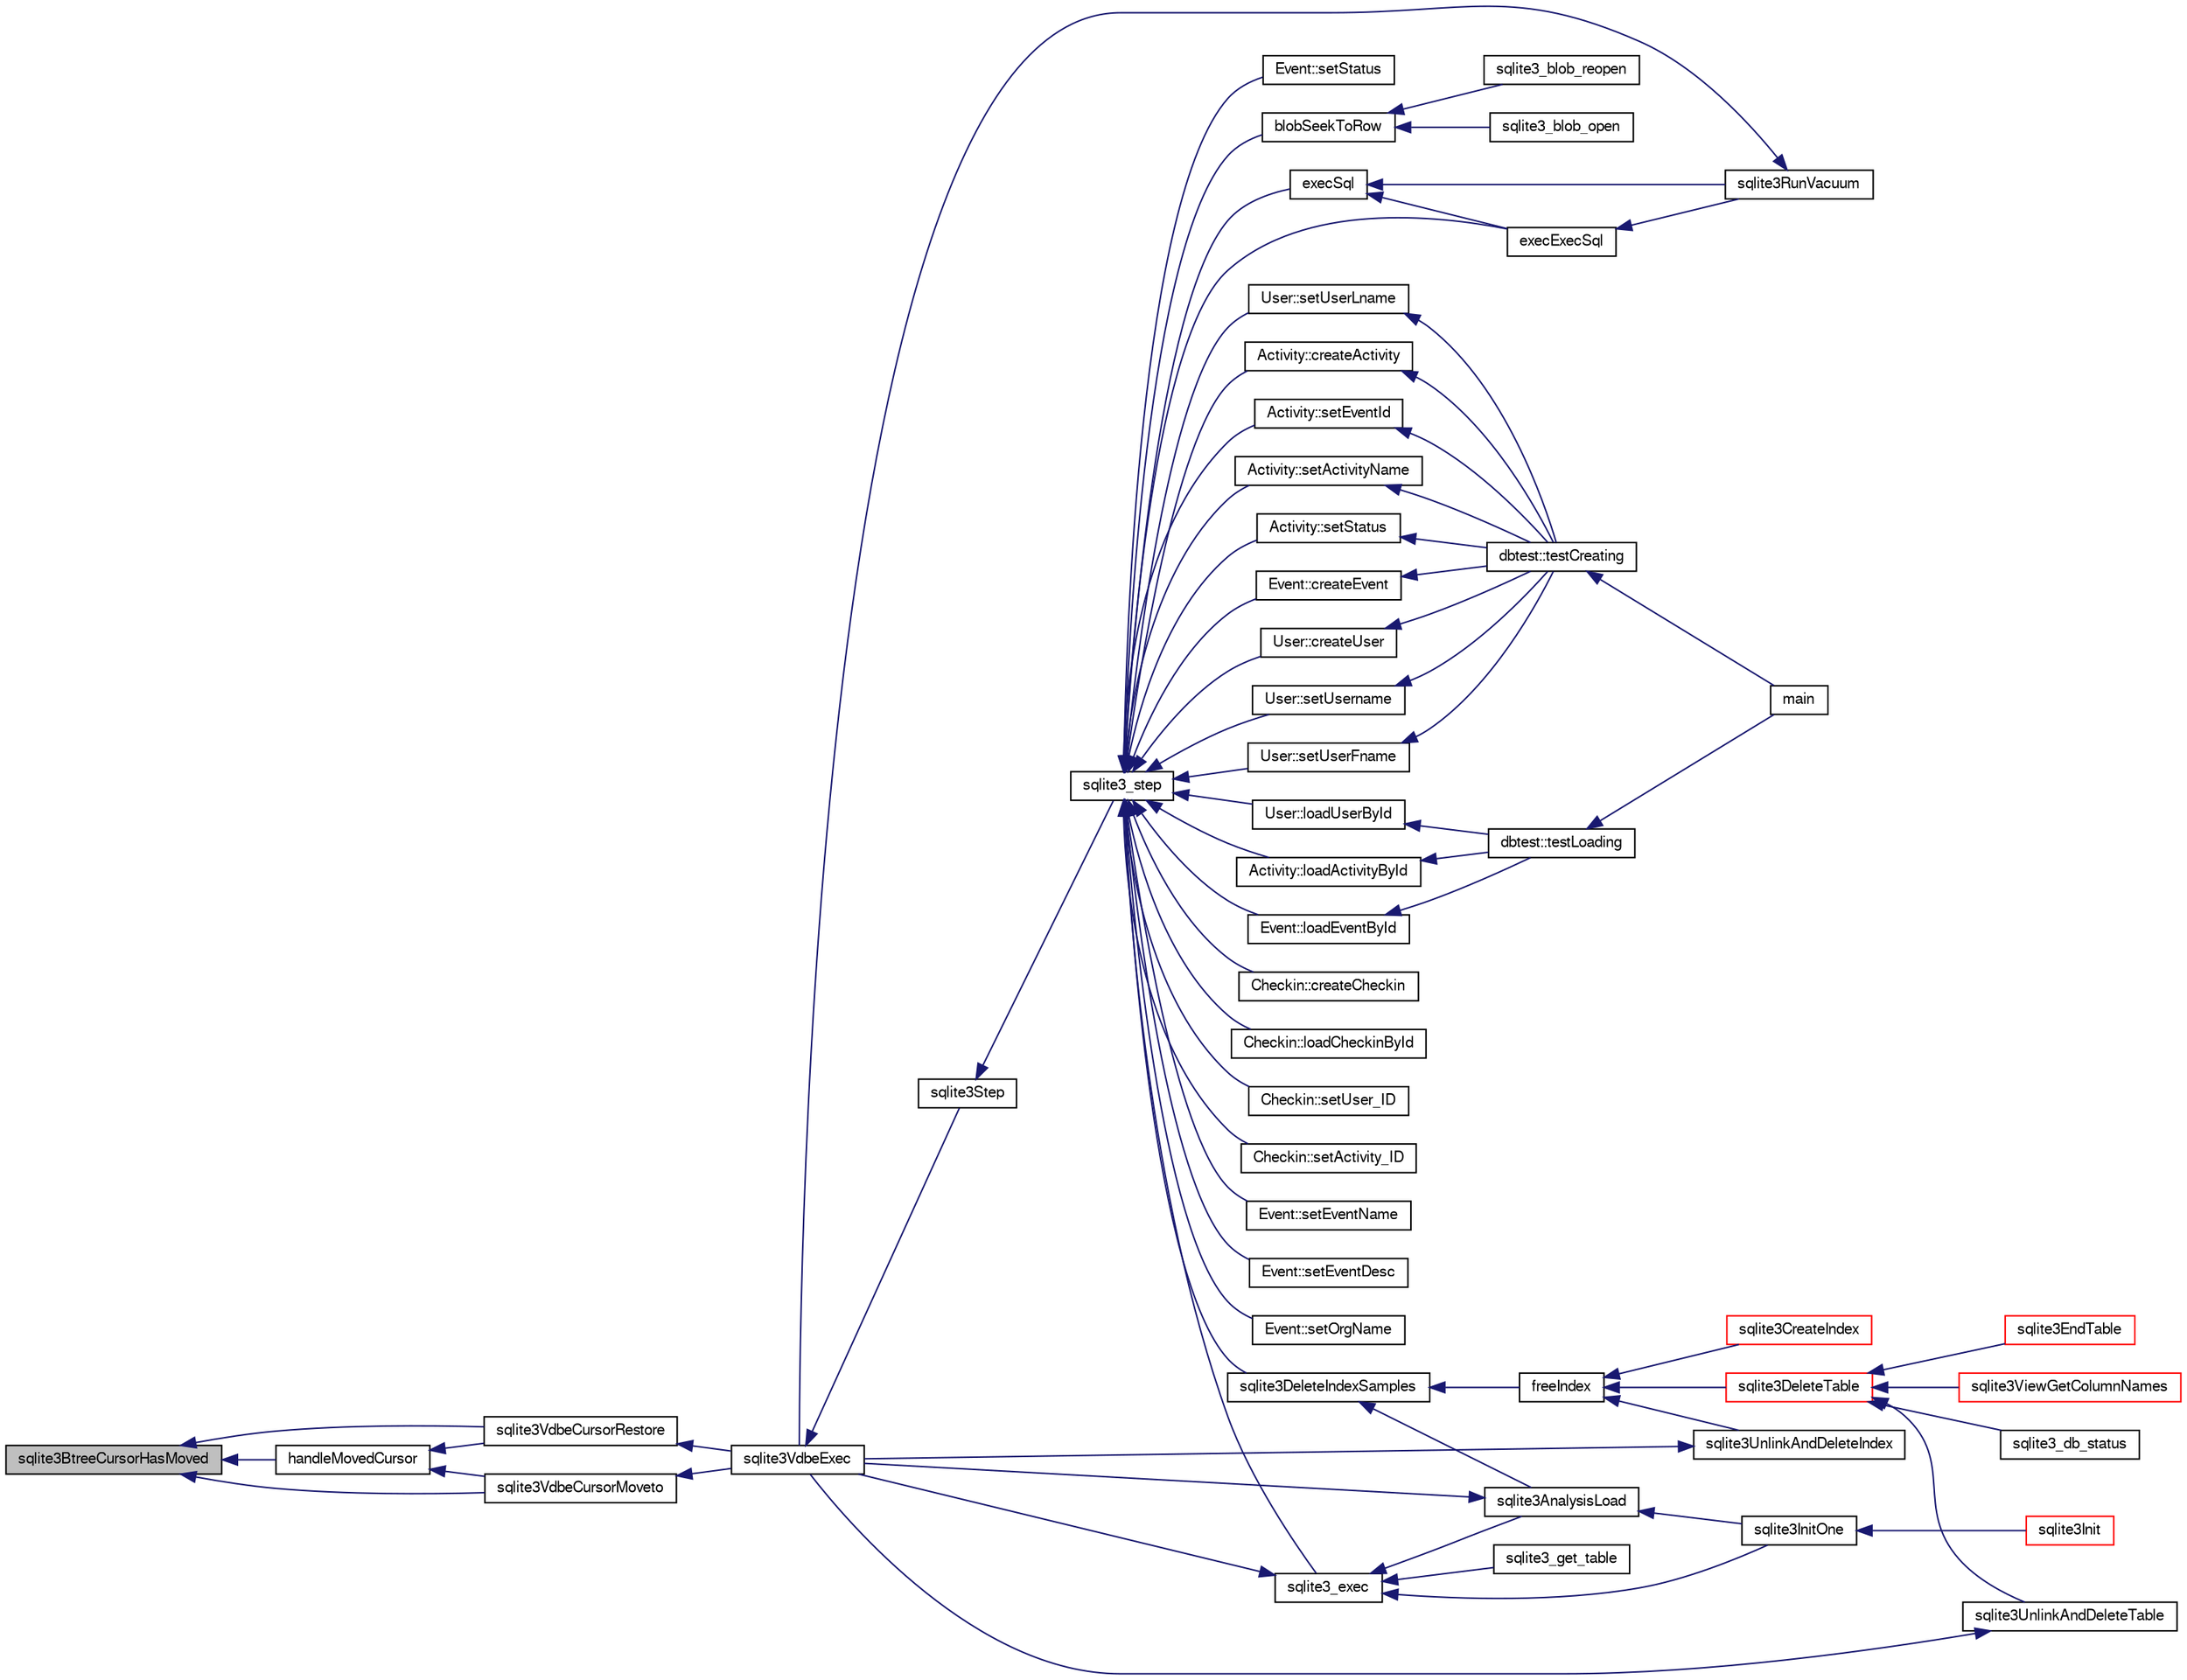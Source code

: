 digraph "sqlite3BtreeCursorHasMoved"
{
  edge [fontname="FreeSans",fontsize="10",labelfontname="FreeSans",labelfontsize="10"];
  node [fontname="FreeSans",fontsize="10",shape=record];
  rankdir="LR";
  Node444922 [label="sqlite3BtreeCursorHasMoved",height=0.2,width=0.4,color="black", fillcolor="grey75", style="filled", fontcolor="black"];
  Node444922 -> Node444923 [dir="back",color="midnightblue",fontsize="10",style="solid",fontname="FreeSans"];
  Node444923 [label="handleMovedCursor",height=0.2,width=0.4,color="black", fillcolor="white", style="filled",URL="$sqlite3_8c.html#a72570b62544d03e4a9c369517afd48d1"];
  Node444923 -> Node444924 [dir="back",color="midnightblue",fontsize="10",style="solid",fontname="FreeSans"];
  Node444924 [label="sqlite3VdbeCursorRestore",height=0.2,width=0.4,color="black", fillcolor="white", style="filled",URL="$sqlite3_8c.html#a718fc2c05f3bf8917d6bc9c5a3cde79f"];
  Node444924 -> Node444925 [dir="back",color="midnightblue",fontsize="10",style="solid",fontname="FreeSans"];
  Node444925 [label="sqlite3VdbeExec",height=0.2,width=0.4,color="black", fillcolor="white", style="filled",URL="$sqlite3_8c.html#a8ce40a614bdc56719c4d642b1e4dfb21"];
  Node444925 -> Node444926 [dir="back",color="midnightblue",fontsize="10",style="solid",fontname="FreeSans"];
  Node444926 [label="sqlite3Step",height=0.2,width=0.4,color="black", fillcolor="white", style="filled",URL="$sqlite3_8c.html#a3f2872e873e2758a4beedad1d5113554"];
  Node444926 -> Node444927 [dir="back",color="midnightblue",fontsize="10",style="solid",fontname="FreeSans"];
  Node444927 [label="sqlite3_step",height=0.2,width=0.4,color="black", fillcolor="white", style="filled",URL="$sqlite3_8h.html#ac1e491ce36b7471eb28387f7d3c74334"];
  Node444927 -> Node444928 [dir="back",color="midnightblue",fontsize="10",style="solid",fontname="FreeSans"];
  Node444928 [label="Activity::createActivity",height=0.2,width=0.4,color="black", fillcolor="white", style="filled",URL="$classActivity.html#a813cc5e52c14ab49b39014c134e3425b"];
  Node444928 -> Node444929 [dir="back",color="midnightblue",fontsize="10",style="solid",fontname="FreeSans"];
  Node444929 [label="dbtest::testCreating",height=0.2,width=0.4,color="black", fillcolor="white", style="filled",URL="$classdbtest.html#a8193e88a7df657069c8a6bd09c8243b7"];
  Node444929 -> Node444930 [dir="back",color="midnightblue",fontsize="10",style="solid",fontname="FreeSans"];
  Node444930 [label="main",height=0.2,width=0.4,color="black", fillcolor="white", style="filled",URL="$test_8cpp.html#ae66f6b31b5ad750f1fe042a706a4e3d4"];
  Node444927 -> Node444931 [dir="back",color="midnightblue",fontsize="10",style="solid",fontname="FreeSans"];
  Node444931 [label="Activity::loadActivityById",height=0.2,width=0.4,color="black", fillcolor="white", style="filled",URL="$classActivity.html#abe4ffb4f08a47212ebf9013259d9e7fd"];
  Node444931 -> Node444932 [dir="back",color="midnightblue",fontsize="10",style="solid",fontname="FreeSans"];
  Node444932 [label="dbtest::testLoading",height=0.2,width=0.4,color="black", fillcolor="white", style="filled",URL="$classdbtest.html#a6f98d82a2c8e2b9040848763504ddae1"];
  Node444932 -> Node444930 [dir="back",color="midnightblue",fontsize="10",style="solid",fontname="FreeSans"];
  Node444927 -> Node444933 [dir="back",color="midnightblue",fontsize="10",style="solid",fontname="FreeSans"];
  Node444933 [label="Activity::setEventId",height=0.2,width=0.4,color="black", fillcolor="white", style="filled",URL="$classActivity.html#adb1d0fd0d08f473e068f0a4086bfa9ca"];
  Node444933 -> Node444929 [dir="back",color="midnightblue",fontsize="10",style="solid",fontname="FreeSans"];
  Node444927 -> Node444934 [dir="back",color="midnightblue",fontsize="10",style="solid",fontname="FreeSans"];
  Node444934 [label="Activity::setActivityName",height=0.2,width=0.4,color="black", fillcolor="white", style="filled",URL="$classActivity.html#a62dc3737b33915a36086f9dd26d16a81"];
  Node444934 -> Node444929 [dir="back",color="midnightblue",fontsize="10",style="solid",fontname="FreeSans"];
  Node444927 -> Node444935 [dir="back",color="midnightblue",fontsize="10",style="solid",fontname="FreeSans"];
  Node444935 [label="Activity::setStatus",height=0.2,width=0.4,color="black", fillcolor="white", style="filled",URL="$classActivity.html#af618135a7738f4d2a7ee147a8ef912ea"];
  Node444935 -> Node444929 [dir="back",color="midnightblue",fontsize="10",style="solid",fontname="FreeSans"];
  Node444927 -> Node444936 [dir="back",color="midnightblue",fontsize="10",style="solid",fontname="FreeSans"];
  Node444936 [label="Checkin::createCheckin",height=0.2,width=0.4,color="black", fillcolor="white", style="filled",URL="$classCheckin.html#a4e40acdf7fff0e607f6de4f24f3a163c"];
  Node444927 -> Node444937 [dir="back",color="midnightblue",fontsize="10",style="solid",fontname="FreeSans"];
  Node444937 [label="Checkin::loadCheckinById",height=0.2,width=0.4,color="black", fillcolor="white", style="filled",URL="$classCheckin.html#a3461f70ea6c68475225f2a07f78a21e0"];
  Node444927 -> Node444938 [dir="back",color="midnightblue",fontsize="10",style="solid",fontname="FreeSans"];
  Node444938 [label="Checkin::setUser_ID",height=0.2,width=0.4,color="black", fillcolor="white", style="filled",URL="$classCheckin.html#a76ab640f4f912876dbebf183db5359c6"];
  Node444927 -> Node444939 [dir="back",color="midnightblue",fontsize="10",style="solid",fontname="FreeSans"];
  Node444939 [label="Checkin::setActivity_ID",height=0.2,width=0.4,color="black", fillcolor="white", style="filled",URL="$classCheckin.html#ab2ff3ec2604ec73a42af25874a00b232"];
  Node444927 -> Node444940 [dir="back",color="midnightblue",fontsize="10",style="solid",fontname="FreeSans"];
  Node444940 [label="Event::createEvent",height=0.2,width=0.4,color="black", fillcolor="white", style="filled",URL="$classEvent.html#a77adb9f4a46ffb32c2d931f0691f5903"];
  Node444940 -> Node444929 [dir="back",color="midnightblue",fontsize="10",style="solid",fontname="FreeSans"];
  Node444927 -> Node444941 [dir="back",color="midnightblue",fontsize="10",style="solid",fontname="FreeSans"];
  Node444941 [label="Event::loadEventById",height=0.2,width=0.4,color="black", fillcolor="white", style="filled",URL="$classEvent.html#afa66cea33f722dbeecb69cc98fdea055"];
  Node444941 -> Node444932 [dir="back",color="midnightblue",fontsize="10",style="solid",fontname="FreeSans"];
  Node444927 -> Node444942 [dir="back",color="midnightblue",fontsize="10",style="solid",fontname="FreeSans"];
  Node444942 [label="Event::setEventName",height=0.2,width=0.4,color="black", fillcolor="white", style="filled",URL="$classEvent.html#a10596b6ca077df05184e30d62b08729d"];
  Node444927 -> Node444943 [dir="back",color="midnightblue",fontsize="10",style="solid",fontname="FreeSans"];
  Node444943 [label="Event::setEventDesc",height=0.2,width=0.4,color="black", fillcolor="white", style="filled",URL="$classEvent.html#ae36b8377dcae792f1c5c4726024c981b"];
  Node444927 -> Node444944 [dir="back",color="midnightblue",fontsize="10",style="solid",fontname="FreeSans"];
  Node444944 [label="Event::setOrgName",height=0.2,width=0.4,color="black", fillcolor="white", style="filled",URL="$classEvent.html#a19aac0f776bd764563a54977656cf680"];
  Node444927 -> Node444945 [dir="back",color="midnightblue",fontsize="10",style="solid",fontname="FreeSans"];
  Node444945 [label="Event::setStatus",height=0.2,width=0.4,color="black", fillcolor="white", style="filled",URL="$classEvent.html#ab0a6b9285af0f4172eb841e2b80f8972"];
  Node444927 -> Node444946 [dir="back",color="midnightblue",fontsize="10",style="solid",fontname="FreeSans"];
  Node444946 [label="blobSeekToRow",height=0.2,width=0.4,color="black", fillcolor="white", style="filled",URL="$sqlite3_8c.html#afff57e13332b98c8a44a7cebe38962ab"];
  Node444946 -> Node444947 [dir="back",color="midnightblue",fontsize="10",style="solid",fontname="FreeSans"];
  Node444947 [label="sqlite3_blob_open",height=0.2,width=0.4,color="black", fillcolor="white", style="filled",URL="$sqlite3_8h.html#adb8ad839a5bdd62a43785132bc7dd518"];
  Node444946 -> Node444948 [dir="back",color="midnightblue",fontsize="10",style="solid",fontname="FreeSans"];
  Node444948 [label="sqlite3_blob_reopen",height=0.2,width=0.4,color="black", fillcolor="white", style="filled",URL="$sqlite3_8h.html#abc77c24fdc0150138490359a94360f7e"];
  Node444927 -> Node444949 [dir="back",color="midnightblue",fontsize="10",style="solid",fontname="FreeSans"];
  Node444949 [label="sqlite3DeleteIndexSamples",height=0.2,width=0.4,color="black", fillcolor="white", style="filled",URL="$sqlite3_8c.html#aaeda0302fbf61397ec009f65bed047ef"];
  Node444949 -> Node444950 [dir="back",color="midnightblue",fontsize="10",style="solid",fontname="FreeSans"];
  Node444950 [label="sqlite3AnalysisLoad",height=0.2,width=0.4,color="black", fillcolor="white", style="filled",URL="$sqlite3_8c.html#a48a2301c27e1d3d68708b9b8761b5a01"];
  Node444950 -> Node444925 [dir="back",color="midnightblue",fontsize="10",style="solid",fontname="FreeSans"];
  Node444950 -> Node444951 [dir="back",color="midnightblue",fontsize="10",style="solid",fontname="FreeSans"];
  Node444951 [label="sqlite3InitOne",height=0.2,width=0.4,color="black", fillcolor="white", style="filled",URL="$sqlite3_8c.html#ac4318b25df65269906b0379251fe9b85"];
  Node444951 -> Node444952 [dir="back",color="midnightblue",fontsize="10",style="solid",fontname="FreeSans"];
  Node444952 [label="sqlite3Init",height=0.2,width=0.4,color="red", fillcolor="white", style="filled",URL="$sqlite3_8c.html#aed74e3dc765631a833f522f425ff5a48"];
  Node444949 -> Node445052 [dir="back",color="midnightblue",fontsize="10",style="solid",fontname="FreeSans"];
  Node445052 [label="freeIndex",height=0.2,width=0.4,color="black", fillcolor="white", style="filled",URL="$sqlite3_8c.html#a00907c99c18d5bcb9d0b38c077146c31"];
  Node445052 -> Node445053 [dir="back",color="midnightblue",fontsize="10",style="solid",fontname="FreeSans"];
  Node445053 [label="sqlite3UnlinkAndDeleteIndex",height=0.2,width=0.4,color="black", fillcolor="white", style="filled",URL="$sqlite3_8c.html#a889f2dcb438c56db37a6d61e9f25e244"];
  Node445053 -> Node444925 [dir="back",color="midnightblue",fontsize="10",style="solid",fontname="FreeSans"];
  Node445052 -> Node445054 [dir="back",color="midnightblue",fontsize="10",style="solid",fontname="FreeSans"];
  Node445054 [label="sqlite3DeleteTable",height=0.2,width=0.4,color="red", fillcolor="white", style="filled",URL="$sqlite3_8c.html#a7fd3d507375a381a3807f92735318973"];
  Node445054 -> Node445055 [dir="back",color="midnightblue",fontsize="10",style="solid",fontname="FreeSans"];
  Node445055 [label="sqlite3_db_status",height=0.2,width=0.4,color="black", fillcolor="white", style="filled",URL="$sqlite3_8h.html#ab64e8333313ee2e44116842711818940"];
  Node445054 -> Node445056 [dir="back",color="midnightblue",fontsize="10",style="solid",fontname="FreeSans"];
  Node445056 [label="sqlite3UnlinkAndDeleteTable",height=0.2,width=0.4,color="black", fillcolor="white", style="filled",URL="$sqlite3_8c.html#a9733677716a49de464f86fff164e9a1b"];
  Node445056 -> Node444925 [dir="back",color="midnightblue",fontsize="10",style="solid",fontname="FreeSans"];
  Node445054 -> Node444967 [dir="back",color="midnightblue",fontsize="10",style="solid",fontname="FreeSans"];
  Node444967 [label="sqlite3EndTable",height=0.2,width=0.4,color="red", fillcolor="white", style="filled",URL="$sqlite3_8c.html#a7b5f2c66c0f0b6f819d970ca389768b0"];
  Node445054 -> Node445002 [dir="back",color="midnightblue",fontsize="10",style="solid",fontname="FreeSans"];
  Node445002 [label="sqlite3ViewGetColumnNames",height=0.2,width=0.4,color="red", fillcolor="white", style="filled",URL="$sqlite3_8c.html#aebc7cd8d9e2bd174ae0a60363d3f6ce8"];
  Node445052 -> Node444964 [dir="back",color="midnightblue",fontsize="10",style="solid",fontname="FreeSans"];
  Node444964 [label="sqlite3CreateIndex",height=0.2,width=0.4,color="red", fillcolor="white", style="filled",URL="$sqlite3_8c.html#a8dbe5e590ab6c58a8c45f34f7c81e825"];
  Node444927 -> Node445118 [dir="back",color="midnightblue",fontsize="10",style="solid",fontname="FreeSans"];
  Node445118 [label="sqlite3_exec",height=0.2,width=0.4,color="black", fillcolor="white", style="filled",URL="$sqlite3_8h.html#a97487ec8150e0bcc8fa392ab8f0e24db"];
  Node445118 -> Node444925 [dir="back",color="midnightblue",fontsize="10",style="solid",fontname="FreeSans"];
  Node445118 -> Node444950 [dir="back",color="midnightblue",fontsize="10",style="solid",fontname="FreeSans"];
  Node445118 -> Node444951 [dir="back",color="midnightblue",fontsize="10",style="solid",fontname="FreeSans"];
  Node445118 -> Node445119 [dir="back",color="midnightblue",fontsize="10",style="solid",fontname="FreeSans"];
  Node445119 [label="sqlite3_get_table",height=0.2,width=0.4,color="black", fillcolor="white", style="filled",URL="$sqlite3_8h.html#a5effeac4e12df57beaa35c5be1f61579"];
  Node444927 -> Node445109 [dir="back",color="midnightblue",fontsize="10",style="solid",fontname="FreeSans"];
  Node445109 [label="execSql",height=0.2,width=0.4,color="black", fillcolor="white", style="filled",URL="$sqlite3_8c.html#a7d16651b98a110662f4c265eff0246cb"];
  Node445109 -> Node445110 [dir="back",color="midnightblue",fontsize="10",style="solid",fontname="FreeSans"];
  Node445110 [label="execExecSql",height=0.2,width=0.4,color="black", fillcolor="white", style="filled",URL="$sqlite3_8c.html#ac1be09a6c047f21133d16378d301e0d4"];
  Node445110 -> Node445111 [dir="back",color="midnightblue",fontsize="10",style="solid",fontname="FreeSans"];
  Node445111 [label="sqlite3RunVacuum",height=0.2,width=0.4,color="black", fillcolor="white", style="filled",URL="$sqlite3_8c.html#a5e83ddc7b3e7e8e79ad5d1fc92de1d2f"];
  Node445111 -> Node444925 [dir="back",color="midnightblue",fontsize="10",style="solid",fontname="FreeSans"];
  Node445109 -> Node445111 [dir="back",color="midnightblue",fontsize="10",style="solid",fontname="FreeSans"];
  Node444927 -> Node445110 [dir="back",color="midnightblue",fontsize="10",style="solid",fontname="FreeSans"];
  Node444927 -> Node445112 [dir="back",color="midnightblue",fontsize="10",style="solid",fontname="FreeSans"];
  Node445112 [label="User::createUser",height=0.2,width=0.4,color="black", fillcolor="white", style="filled",URL="$classUser.html#a22ed673939e8cc0a136130b809bba513"];
  Node445112 -> Node444929 [dir="back",color="midnightblue",fontsize="10",style="solid",fontname="FreeSans"];
  Node444927 -> Node445113 [dir="back",color="midnightblue",fontsize="10",style="solid",fontname="FreeSans"];
  Node445113 [label="User::loadUserById",height=0.2,width=0.4,color="black", fillcolor="white", style="filled",URL="$classUser.html#a863377665b7fb83c5547dcf9727f5092"];
  Node445113 -> Node444932 [dir="back",color="midnightblue",fontsize="10",style="solid",fontname="FreeSans"];
  Node444927 -> Node445114 [dir="back",color="midnightblue",fontsize="10",style="solid",fontname="FreeSans"];
  Node445114 [label="User::setUsername",height=0.2,width=0.4,color="black", fillcolor="white", style="filled",URL="$classUser.html#aa0497022a136cb78de785b0a39ae60b1"];
  Node445114 -> Node444929 [dir="back",color="midnightblue",fontsize="10",style="solid",fontname="FreeSans"];
  Node444927 -> Node445115 [dir="back",color="midnightblue",fontsize="10",style="solid",fontname="FreeSans"];
  Node445115 [label="User::setUserFname",height=0.2,width=0.4,color="black", fillcolor="white", style="filled",URL="$classUser.html#a72657eb55cd0ca437b4841a43f19912f"];
  Node445115 -> Node444929 [dir="back",color="midnightblue",fontsize="10",style="solid",fontname="FreeSans"];
  Node444927 -> Node445116 [dir="back",color="midnightblue",fontsize="10",style="solid",fontname="FreeSans"];
  Node445116 [label="User::setUserLname",height=0.2,width=0.4,color="black", fillcolor="white", style="filled",URL="$classUser.html#aa25973387e5afe1aa6f60dd6545e33b5"];
  Node445116 -> Node444929 [dir="back",color="midnightblue",fontsize="10",style="solid",fontname="FreeSans"];
  Node444923 -> Node445186 [dir="back",color="midnightblue",fontsize="10",style="solid",fontname="FreeSans"];
  Node445186 [label="sqlite3VdbeCursorMoveto",height=0.2,width=0.4,color="black", fillcolor="white", style="filled",URL="$sqlite3_8c.html#abee4b21fc4d7c45b2a477599de6a97e5"];
  Node445186 -> Node444925 [dir="back",color="midnightblue",fontsize="10",style="solid",fontname="FreeSans"];
  Node444922 -> Node444924 [dir="back",color="midnightblue",fontsize="10",style="solid",fontname="FreeSans"];
  Node444922 -> Node445186 [dir="back",color="midnightblue",fontsize="10",style="solid",fontname="FreeSans"];
}
